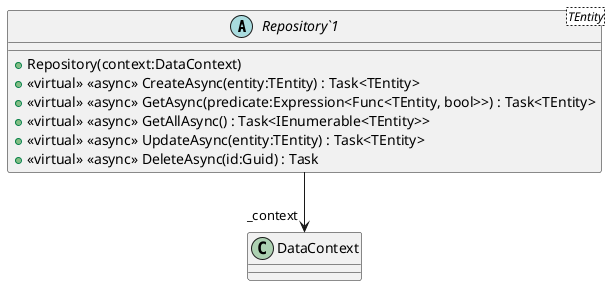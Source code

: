 @startuml
abstract class "Repository`1"<TEntity> {
    + Repository(context:DataContext)
    + <<virtual>> <<async>> CreateAsync(entity:TEntity) : Task<TEntity>
    + <<virtual>> <<async>> GetAsync(predicate:Expression<Func<TEntity, bool>>) : Task<TEntity>
    + <<virtual>> <<async>> GetAllAsync() : Task<IEnumerable<TEntity>>
    + <<virtual>> <<async>> UpdateAsync(entity:TEntity) : Task<TEntity>
    + <<virtual>> <<async>> DeleteAsync(id:Guid) : Task
}
"Repository`1" --> "_context" DataContext
@enduml
